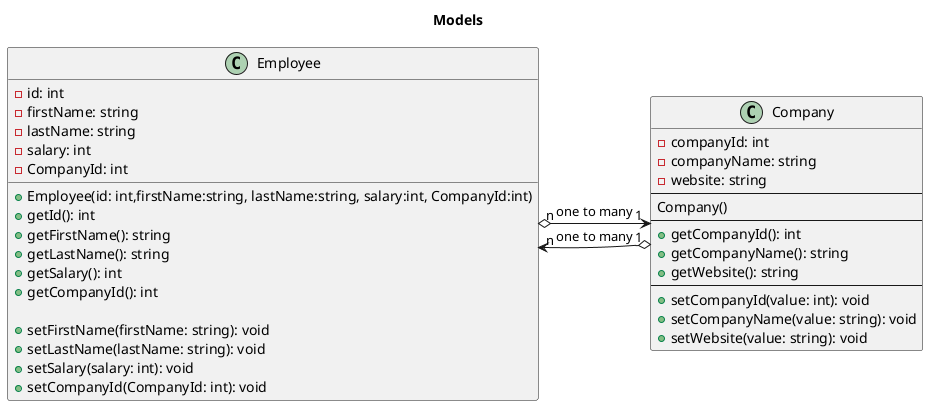 @startuml Models
title Models

class Employee {
    - id: int
    - firstName: string
    - lastName: string
    - salary: int
    - CompanyId: int

    + Employee(id: int,firstName:string, lastName:string, salary:int, CompanyId:int)
    + getId(): int
    + getFirstName(): string
    + getLastName(): string
    + getSalary(): int
    + getCompanyId(): int

    + setFirstName(firstName: string): void
    + setLastName(lastName: string): void
    + setSalary(salary: int): void
    + setCompanyId(CompanyId: int): void
}

class Company {
    -companyId: int
    -companyName: string
    -website: string
    --
    Company()
    --
    +getCompanyId(): int
    +getCompanyName(): string
    +getWebsite(): string
    --
    +setCompanyId(value: int): void
    +setCompanyName(value: string): void
    +setWebsite(value: string): void
}

Employee "n" o-r-> "1" Company : "one to many"
Company "1" o-l-> "n" Employee : "one to many"
@enduml